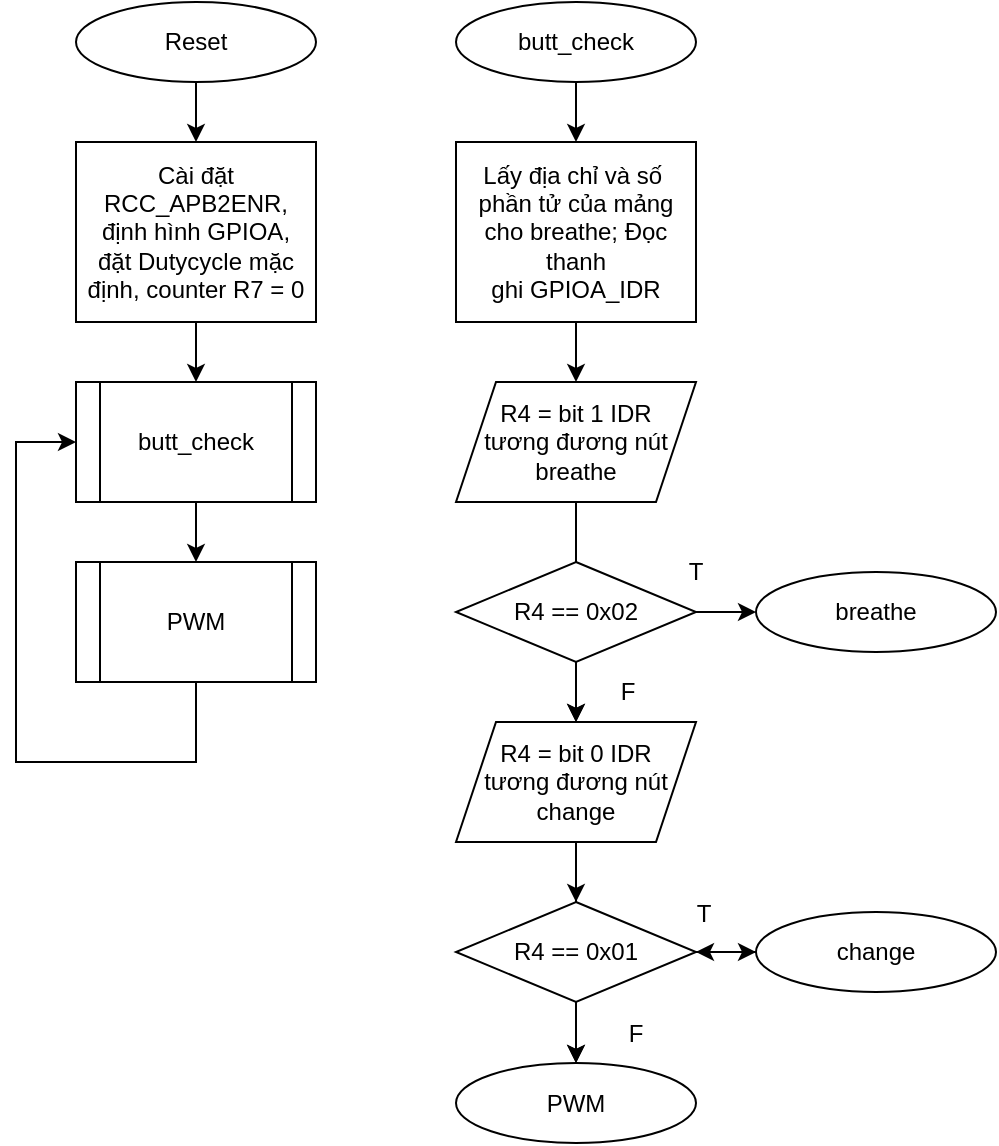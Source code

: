 <mxfile version="22.1.2" type="device">
  <diagram id="C5RBs43oDa-KdzZeNtuy" name="Page-1">
    <mxGraphModel dx="979" dy="592" grid="1" gridSize="10" guides="1" tooltips="1" connect="1" arrows="1" fold="1" page="1" pageScale="1" pageWidth="827" pageHeight="1169" math="0" shadow="0">
      <root>
        <mxCell id="WIyWlLk6GJQsqaUBKTNV-0" />
        <mxCell id="WIyWlLk6GJQsqaUBKTNV-1" parent="WIyWlLk6GJQsqaUBKTNV-0" />
        <mxCell id="WIyWlLk6GJQsqaUBKTNV-3" value="Reset" style="rounded=1;whiteSpace=wrap;html=1;fontSize=12;glass=0;strokeWidth=1;shadow=0;shape=ellipse;perimeter=ellipsePerimeter;" parent="WIyWlLk6GJQsqaUBKTNV-1" vertex="1">
          <mxGeometry x="60" y="100" width="120" height="40" as="geometry" />
        </mxCell>
        <mxCell id="As6ZF7eunWHU1R6zSP6g-0" value="Cài đặt RCC_APB2ENR, định hình GPIOA,&lt;br&gt;đặt Dutycycle mặc định, counter R7 = 0" style="rounded=0;whiteSpace=wrap;html=1;" vertex="1" parent="WIyWlLk6GJQsqaUBKTNV-1">
          <mxGeometry x="60" y="170" width="120" height="90" as="geometry" />
        </mxCell>
        <mxCell id="As6ZF7eunWHU1R6zSP6g-1" value="butt_check" style="shape=process;whiteSpace=wrap;html=1;backgroundOutline=1;" vertex="1" parent="WIyWlLk6GJQsqaUBKTNV-1">
          <mxGeometry x="60" y="290" width="120" height="60" as="geometry" />
        </mxCell>
        <mxCell id="As6ZF7eunWHU1R6zSP6g-2" value="PWM" style="shape=process;whiteSpace=wrap;html=1;backgroundOutline=1;" vertex="1" parent="WIyWlLk6GJQsqaUBKTNV-1">
          <mxGeometry x="60" y="380" width="120" height="60" as="geometry" />
        </mxCell>
        <mxCell id="As6ZF7eunWHU1R6zSP6g-3" value="" style="endArrow=classic;html=1;rounded=0;exitX=0.5;exitY=1;exitDx=0;exitDy=0;entryX=0.5;entryY=0;entryDx=0;entryDy=0;" edge="1" parent="WIyWlLk6GJQsqaUBKTNV-1" source="WIyWlLk6GJQsqaUBKTNV-3" target="As6ZF7eunWHU1R6zSP6g-0">
          <mxGeometry width="50" height="50" relative="1" as="geometry">
            <mxPoint x="290" y="420" as="sourcePoint" />
            <mxPoint x="340" y="370" as="targetPoint" />
          </mxGeometry>
        </mxCell>
        <mxCell id="As6ZF7eunWHU1R6zSP6g-4" value="" style="endArrow=classic;html=1;rounded=0;exitX=0.5;exitY=1;exitDx=0;exitDy=0;entryX=0.5;entryY=0;entryDx=0;entryDy=0;" edge="1" parent="WIyWlLk6GJQsqaUBKTNV-1" source="As6ZF7eunWHU1R6zSP6g-0" target="As6ZF7eunWHU1R6zSP6g-1">
          <mxGeometry width="50" height="50" relative="1" as="geometry">
            <mxPoint x="290" y="420" as="sourcePoint" />
            <mxPoint x="340" y="370" as="targetPoint" />
          </mxGeometry>
        </mxCell>
        <mxCell id="As6ZF7eunWHU1R6zSP6g-5" value="" style="endArrow=classic;html=1;rounded=0;exitX=0.5;exitY=1;exitDx=0;exitDy=0;entryX=0.5;entryY=0;entryDx=0;entryDy=0;" edge="1" parent="WIyWlLk6GJQsqaUBKTNV-1" source="As6ZF7eunWHU1R6zSP6g-1" target="As6ZF7eunWHU1R6zSP6g-2">
          <mxGeometry width="50" height="50" relative="1" as="geometry">
            <mxPoint x="290" y="420" as="sourcePoint" />
            <mxPoint x="340" y="370" as="targetPoint" />
          </mxGeometry>
        </mxCell>
        <mxCell id="As6ZF7eunWHU1R6zSP6g-6" value="" style="endArrow=classic;html=1;rounded=0;exitX=0.5;exitY=1;exitDx=0;exitDy=0;entryX=0;entryY=0.5;entryDx=0;entryDy=0;" edge="1" parent="WIyWlLk6GJQsqaUBKTNV-1" source="As6ZF7eunWHU1R6zSP6g-2" target="As6ZF7eunWHU1R6zSP6g-1">
          <mxGeometry width="50" height="50" relative="1" as="geometry">
            <mxPoint x="290" y="420" as="sourcePoint" />
            <mxPoint x="340" y="370" as="targetPoint" />
            <Array as="points">
              <mxPoint x="120" y="480" />
              <mxPoint x="30" y="480" />
              <mxPoint x="30" y="320" />
            </Array>
          </mxGeometry>
        </mxCell>
        <mxCell id="As6ZF7eunWHU1R6zSP6g-7" value="butt_check" style="rounded=1;whiteSpace=wrap;html=1;fontSize=12;glass=0;strokeWidth=1;shadow=0;shape=ellipse;perimeter=ellipsePerimeter;" vertex="1" parent="WIyWlLk6GJQsqaUBKTNV-1">
          <mxGeometry x="250" y="100" width="120" height="40" as="geometry" />
        </mxCell>
        <mxCell id="As6ZF7eunWHU1R6zSP6g-35" value="" style="edgeStyle=orthogonalEdgeStyle;rounded=0;orthogonalLoop=1;jettySize=auto;html=1;" edge="1" parent="WIyWlLk6GJQsqaUBKTNV-1" source="As6ZF7eunWHU1R6zSP6g-8" target="As6ZF7eunWHU1R6zSP6g-9">
          <mxGeometry relative="1" as="geometry" />
        </mxCell>
        <mxCell id="As6ZF7eunWHU1R6zSP6g-8" value="Lấy địa chỉ và số&amp;nbsp;&lt;br&gt;phần tử của mảng cho breathe; Đọc thanh ghi&amp;nbsp;GPIOA_IDR" style="rounded=0;whiteSpace=wrap;html=1;" vertex="1" parent="WIyWlLk6GJQsqaUBKTNV-1">
          <mxGeometry x="250" y="170" width="120" height="90" as="geometry" />
        </mxCell>
        <mxCell id="As6ZF7eunWHU1R6zSP6g-34" value="" style="edgeStyle=orthogonalEdgeStyle;rounded=0;orthogonalLoop=1;jettySize=auto;html=1;" edge="1" parent="WIyWlLk6GJQsqaUBKTNV-1" source="As6ZF7eunWHU1R6zSP6g-9" target="As6ZF7eunWHU1R6zSP6g-13">
          <mxGeometry relative="1" as="geometry" />
        </mxCell>
        <mxCell id="As6ZF7eunWHU1R6zSP6g-9" value="R4 = bit 1 IDR&lt;br&gt;tương đương nút&lt;br&gt;breathe" style="shape=parallelogram;perimeter=parallelogramPerimeter;whiteSpace=wrap;html=1;fixedSize=1;" vertex="1" parent="WIyWlLk6GJQsqaUBKTNV-1">
          <mxGeometry x="250" y="290" width="120" height="60" as="geometry" />
        </mxCell>
        <mxCell id="As6ZF7eunWHU1R6zSP6g-32" value="" style="edgeStyle=orthogonalEdgeStyle;rounded=0;orthogonalLoop=1;jettySize=auto;html=1;" edge="1" parent="WIyWlLk6GJQsqaUBKTNV-1" source="As6ZF7eunWHU1R6zSP6g-10" target="As6ZF7eunWHU1R6zSP6g-13">
          <mxGeometry relative="1" as="geometry" />
        </mxCell>
        <mxCell id="As6ZF7eunWHU1R6zSP6g-10" value="R4 == 0x02" style="rhombus;whiteSpace=wrap;html=1;" vertex="1" parent="WIyWlLk6GJQsqaUBKTNV-1">
          <mxGeometry x="250" y="380" width="120" height="50" as="geometry" />
        </mxCell>
        <mxCell id="As6ZF7eunWHU1R6zSP6g-12" value="breathe" style="rounded=1;whiteSpace=wrap;html=1;fontSize=12;glass=0;strokeWidth=1;shadow=0;shape=ellipse;perimeter=ellipsePerimeter;" vertex="1" parent="WIyWlLk6GJQsqaUBKTNV-1">
          <mxGeometry x="400" y="385" width="120" height="40" as="geometry" />
        </mxCell>
        <mxCell id="As6ZF7eunWHU1R6zSP6g-30" value="" style="edgeStyle=orthogonalEdgeStyle;rounded=0;orthogonalLoop=1;jettySize=auto;html=1;" edge="1" parent="WIyWlLk6GJQsqaUBKTNV-1" source="As6ZF7eunWHU1R6zSP6g-13" target="As6ZF7eunWHU1R6zSP6g-16">
          <mxGeometry relative="1" as="geometry" />
        </mxCell>
        <mxCell id="As6ZF7eunWHU1R6zSP6g-13" value="R4 = bit 0 IDR&lt;br&gt;tương đương nút&lt;br&gt;change" style="shape=parallelogram;perimeter=parallelogramPerimeter;whiteSpace=wrap;html=1;fixedSize=1;" vertex="1" parent="WIyWlLk6GJQsqaUBKTNV-1">
          <mxGeometry x="250" y="460" width="120" height="60" as="geometry" />
        </mxCell>
        <mxCell id="As6ZF7eunWHU1R6zSP6g-14" value="R4 == 0x01" style="rhombus;whiteSpace=wrap;html=1;" vertex="1" parent="WIyWlLk6GJQsqaUBKTNV-1">
          <mxGeometry x="250" y="550" width="120" height="50" as="geometry" />
        </mxCell>
        <mxCell id="As6ZF7eunWHU1R6zSP6g-27" value="" style="edgeStyle=orthogonalEdgeStyle;rounded=0;orthogonalLoop=1;jettySize=auto;html=1;" edge="1" parent="WIyWlLk6GJQsqaUBKTNV-1" source="As6ZF7eunWHU1R6zSP6g-15" target="As6ZF7eunWHU1R6zSP6g-14">
          <mxGeometry relative="1" as="geometry" />
        </mxCell>
        <mxCell id="As6ZF7eunWHU1R6zSP6g-15" value="change" style="rounded=1;whiteSpace=wrap;html=1;fontSize=12;glass=0;strokeWidth=1;shadow=0;shape=ellipse;perimeter=ellipsePerimeter;" vertex="1" parent="WIyWlLk6GJQsqaUBKTNV-1">
          <mxGeometry x="400" y="555" width="120" height="40" as="geometry" />
        </mxCell>
        <mxCell id="As6ZF7eunWHU1R6zSP6g-16" value="PWM" style="rounded=1;whiteSpace=wrap;html=1;fontSize=12;glass=0;strokeWidth=1;shadow=0;shape=ellipse;perimeter=ellipsePerimeter;" vertex="1" parent="WIyWlLk6GJQsqaUBKTNV-1">
          <mxGeometry x="250" y="630.5" width="120" height="40" as="geometry" />
        </mxCell>
        <mxCell id="As6ZF7eunWHU1R6zSP6g-17" value="" style="endArrow=classic;html=1;rounded=0;exitX=0.5;exitY=1;exitDx=0;exitDy=0;entryX=0.5;entryY=0;entryDx=0;entryDy=0;" edge="1" parent="WIyWlLk6GJQsqaUBKTNV-1" source="As6ZF7eunWHU1R6zSP6g-7" target="As6ZF7eunWHU1R6zSP6g-8">
          <mxGeometry width="50" height="50" relative="1" as="geometry">
            <mxPoint x="390" y="330" as="sourcePoint" />
            <mxPoint x="440" y="280" as="targetPoint" />
          </mxGeometry>
        </mxCell>
        <mxCell id="As6ZF7eunWHU1R6zSP6g-21" value="" style="endArrow=classic;html=1;rounded=0;exitX=0.5;exitY=1;exitDx=0;exitDy=0;entryX=0.5;entryY=0;entryDx=0;entryDy=0;" edge="1" parent="WIyWlLk6GJQsqaUBKTNV-1" source="As6ZF7eunWHU1R6zSP6g-13" target="As6ZF7eunWHU1R6zSP6g-14">
          <mxGeometry width="50" height="50" relative="1" as="geometry">
            <mxPoint x="309.5" y="520" as="sourcePoint" />
            <mxPoint x="309.5" y="550" as="targetPoint" />
          </mxGeometry>
        </mxCell>
        <mxCell id="As6ZF7eunWHU1R6zSP6g-25" value="" style="endArrow=classic;html=1;rounded=0;exitX=1;exitY=0.5;exitDx=0;exitDy=0;entryX=0;entryY=0.5;entryDx=0;entryDy=0;" edge="1" parent="WIyWlLk6GJQsqaUBKTNV-1" source="As6ZF7eunWHU1R6zSP6g-10" target="As6ZF7eunWHU1R6zSP6g-12">
          <mxGeometry width="50" height="50" relative="1" as="geometry">
            <mxPoint x="390" y="450" as="sourcePoint" />
            <mxPoint x="440" y="400" as="targetPoint" />
          </mxGeometry>
        </mxCell>
        <mxCell id="As6ZF7eunWHU1R6zSP6g-26" value="" style="endArrow=classic;html=1;rounded=0;exitX=1;exitY=0.5;exitDx=0;exitDy=0;entryX=0;entryY=0.5;entryDx=0;entryDy=0;" edge="1" parent="WIyWlLk6GJQsqaUBKTNV-1" source="As6ZF7eunWHU1R6zSP6g-14" target="As6ZF7eunWHU1R6zSP6g-15">
          <mxGeometry width="50" height="50" relative="1" as="geometry">
            <mxPoint x="370" y="574.5" as="sourcePoint" />
            <mxPoint x="400" y="574.5" as="targetPoint" />
          </mxGeometry>
        </mxCell>
        <mxCell id="As6ZF7eunWHU1R6zSP6g-29" value="" style="endArrow=classic;html=1;rounded=0;exitX=0.5;exitY=1;exitDx=0;exitDy=0;entryX=0.5;entryY=0;entryDx=0;entryDy=0;" edge="1" parent="WIyWlLk6GJQsqaUBKTNV-1" source="As6ZF7eunWHU1R6zSP6g-14" target="As6ZF7eunWHU1R6zSP6g-16">
          <mxGeometry width="50" height="50" relative="1" as="geometry">
            <mxPoint x="309.5" y="600.5" as="sourcePoint" />
            <mxPoint x="310" y="630" as="targetPoint" />
          </mxGeometry>
        </mxCell>
        <mxCell id="As6ZF7eunWHU1R6zSP6g-37" value="T" style="text;html=1;strokeColor=none;fillColor=none;align=center;verticalAlign=middle;whiteSpace=wrap;rounded=0;" vertex="1" parent="WIyWlLk6GJQsqaUBKTNV-1">
          <mxGeometry x="340" y="370" width="60" height="30" as="geometry" />
        </mxCell>
        <mxCell id="As6ZF7eunWHU1R6zSP6g-38" value="F" style="text;html=1;strokeColor=none;fillColor=none;align=center;verticalAlign=middle;whiteSpace=wrap;rounded=0;" vertex="1" parent="WIyWlLk6GJQsqaUBKTNV-1">
          <mxGeometry x="306" y="430" width="60" height="30" as="geometry" />
        </mxCell>
        <mxCell id="As6ZF7eunWHU1R6zSP6g-41" value="T" style="text;html=1;strokeColor=none;fillColor=none;align=center;verticalAlign=middle;whiteSpace=wrap;rounded=0;" vertex="1" parent="WIyWlLk6GJQsqaUBKTNV-1">
          <mxGeometry x="344" y="540.5" width="60" height="30" as="geometry" />
        </mxCell>
        <mxCell id="As6ZF7eunWHU1R6zSP6g-42" value="F" style="text;html=1;strokeColor=none;fillColor=none;align=center;verticalAlign=middle;whiteSpace=wrap;rounded=0;" vertex="1" parent="WIyWlLk6GJQsqaUBKTNV-1">
          <mxGeometry x="310" y="600.5" width="60" height="30" as="geometry" />
        </mxCell>
      </root>
    </mxGraphModel>
  </diagram>
</mxfile>
